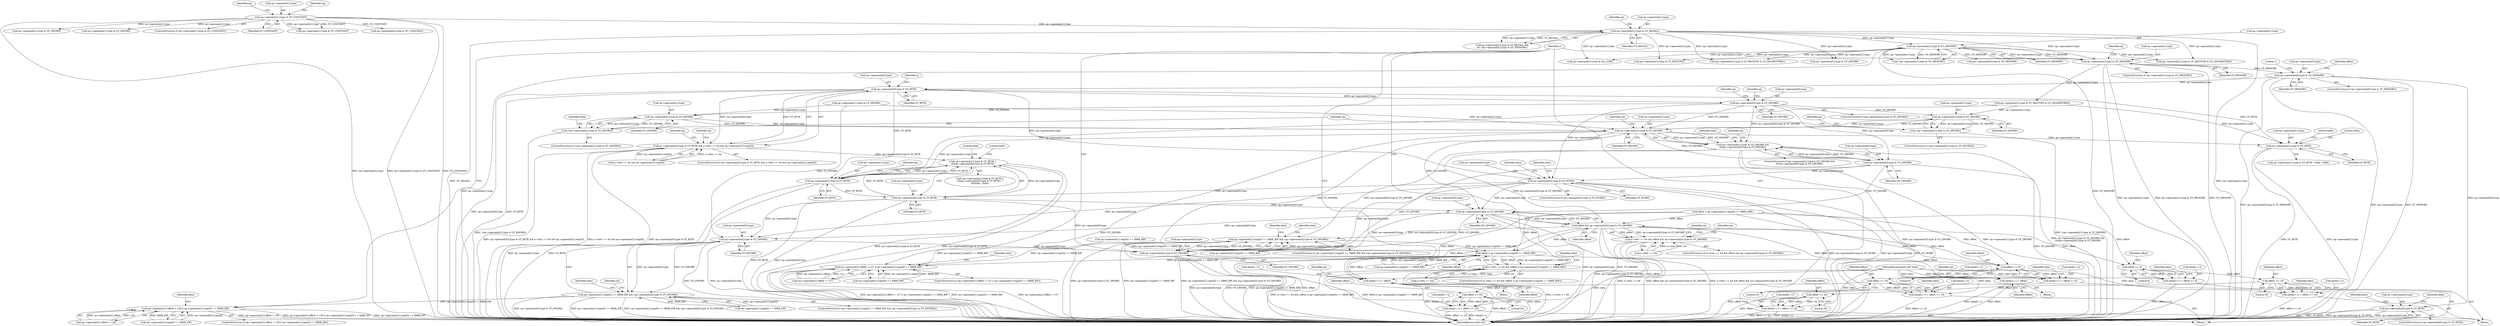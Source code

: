 digraph "0_radare2_f17bfd9f1da05f30f23a4dd05e9d2363e1406948@API" {
"1001999" [label="(Call,op->operands[0].type & OT_MEMORY)"];
"1001988" [label="(Call,op->operands[1].type & OT_MEMORY)"];
"1001264" [label="(Call,op->operands[1].type & OT_MEMORY)"];
"1001254" [label="(Call,op->operands[1].type & OT_REGALL)"];
"1000132" [label="(Call,op->operands[1].type & OT_CONSTANT)"];
"1002066" [label="(Call,op->operands[0].type & OT_BYTE)"];
"1002163" [label="(Call,op->operands[0].type & OT_BYTE)"];
"1002162" [label="(Call,op->operands[0].type & OT_BYTE && a->bits == 64 && op->operands[1].regs[0])"];
"1002515" [label="(Call,op->operands[1].type & OT_BYTE ||\n\t\t\t\top->operands[0].type & OT_BYTE)"];
"1002361" [label="(Call,op->operands[0].type & OT_QWORD)"];
"1002373" [label="(Call,op->operands[1].type & OT_QWORD)"];
"1002372" [label="(Call,!(op->operands[1].type & OT_QWORD))"];
"1002448" [label="(Call,op->operands[1].type & OT_QWORD)"];
"1002447" [label="(Call,op->operands[1].type & OT_QWORD &&\n\t\t\t\top->operands[0].type & OT_QWORD)"];
"1002869" [label="(Call,offset && op->operands[0].type & OT_QWORD)"];
"1002863" [label="(Call,a->bits == 64 && offset && op->operands[0].type & OT_QWORD)"];
"1003004" [label="(Call,op->operands[1].regs[0] == X86R_RIP && (op->operands[0].type & OT_QWORD))"];
"1003147" [label="(Call,offset || op->operands[1].regs[0] == X86R_RIP)"];
"1003141" [label="(Call,a->bits == 64 && (offset || op->operands[1].regs[0] == X86R_RIP))"];
"1003161" [label="(Call,data[l++] = offset)"];
"1003168" [label="(Call,op->operands[1].offset > 127 || op->operands[1].regs[0] == X86R_RIP)"];
"1003195" [label="(Call,offset >> 8)"];
"1003190" [label="(Call,data[l++] = offset >> 8)"];
"1003203" [label="(Call,offset >> 16)"];
"1003198" [label="(Call,data[l++] = offset >> 16)"];
"1003211" [label="(Call,offset >> 24)"];
"1003206" [label="(Call,data[l++] = offset >> 24)"];
"1003086" [label="(Call,data[l++] = offset)"];
"1003120" [label="(Call,offset >> 8)"];
"1003115" [label="(Call,data[l++] = offset >> 8)"];
"1003128" [label="(Call,offset >> 16)"];
"1003123" [label="(Call,data[l++] = offset >> 16)"];
"1003136" [label="(Call,offset >> 24)"];
"1003131" [label="(Call,data[l++] = offset >> 24)"];
"1002457" [label="(Call,op->operands[0].type & OT_QWORD)"];
"1002474" [label="(Call,op->operands[0].type & OT_WORD)"];
"1002525" [label="(Call,op->operands[0].type & OT_BYTE)"];
"1002871" [label="(Call,op->operands[0].type & OT_QWORD)"];
"1002986" [label="(Call,op->operands[0].type & OT_DWORD)"];
"1002974" [label="(Call,op->operands[1].regs[0] == X86R_EIP && (op->operands[0].type & OT_DWORD))"];
"1003093" [label="(Call,op->operands[1].offset > 128 || op->operands[1].regs[0] == X86R_EIP)"];
"1003016" [label="(Call,op->operands[0].type & OT_QWORD)"];
"1002496" [label="(Call,op->operands[1].type & OT_BYTE)"];
"1002516" [label="(Call,op->operands[1].type & OT_BYTE)"];
"1002430" [label="(Call,op->operands[1].type & OT_QWORD)"];
"1002429" [label="(Call,!(op->operands[1].type & OT_QWORD))"];
"1003036" [label="(Identifier,data)"];
"1002474" [label="(Call,op->operands[0].type & OT_WORD)"];
"1003133" [label="(Identifier,data)"];
"1002447" [label="(Call,op->operands[1].type & OT_QWORD &&\n\t\t\t\top->operands[0].type & OT_QWORD)"];
"1002066" [label="(Call,op->operands[0].type & OT_BYTE)"];
"1003211" [label="(Call,offset >> 24)"];
"1002259" [label="(Identifier,op)"];
"1001528" [label="(Call,op->operands[1].type & OT_REGTYPE & OT_SEGMENTREG)"];
"1002475" [label="(Call,op->operands[0].type)"];
"1003016" [label="(Call,op->operands[0].type & OT_QWORD)"];
"1003161" [label="(Call,data[l++] = offset)"];
"1003166" [label="(Identifier,offset)"];
"1002831" [label="(Call,offset || op->operands[1].regs[0] == X86R_EBP)"];
"1002448" [label="(Call,op->operands[1].type & OT_QWORD)"];
"1002533" [label="(Identifier,OT_BYTE)"];
"1002506" [label="(Literal,0x8b)"];
"1002870" [label="(Identifier,offset)"];
"1003207" [label="(Call,data[l++])"];
"1003087" [label="(Call,data[l++])"];
"1003208" [label="(Identifier,data)"];
"1002007" [label="(Identifier,OT_MEMORY)"];
"1002994" [label="(Identifier,OT_DWORD)"];
"1002534" [label="(Literal,0x8a)"];
"1003005" [label="(Call,op->operands[1].regs[0] == X86R_RIP)"];
"1003093" [label="(Call,op->operands[1].offset > 128 || op->operands[1].regs[0] == X86R_EIP)"];
"1003189" [label="(Block,)"];
"1002377" [label="(Identifier,op)"];
"1002535" [label="(Literal,0x8b)"];
"1002505" [label="(Literal,0x8a)"];
"1002373" [label="(Call,op->operands[1].type & OT_QWORD)"];
"1003086" [label="(Call,data[l++] = offset)"];
"1001987" [label="(ControlStructure,if (op->operands[1].type & OT_MEMORY))"];
"1002864" [label="(Call,a->bits == 64)"];
"1000132" [label="(Call,op->operands[1].type & OT_CONSTANT)"];
"1003199" [label="(Call,data[l++])"];
"1003092" [label="(ControlStructure,if (op->operands[1].offset > 128 || op->operands[1].regs[0] == X86R_EIP))"];
"1002511" [label="(Identifier,data)"];
"1002430" [label="(Call,op->operands[1].type & OT_QWORD)"];
"1002871" [label="(Call,op->operands[0].type & OT_QWORD)"];
"1001394" [label="(Call,op->operands[1].type & OT_QWORD)"];
"1003028" [label="(Identifier,data)"];
"1003122" [label="(Literal,8)"];
"1003120" [label="(Call,offset >> 8)"];
"1002465" [label="(Identifier,OT_QWORD)"];
"1002163" [label="(Call,op->operands[0].type & OT_BYTE)"];
"1001268" [label="(Identifier,op)"];
"1003149" [label="(Call,op->operands[1].regs[0] == X86R_RIP)"];
"1003116" [label="(Call,data[l++])"];
"1001275" [label="(Call,op->operands[0].type & OT_CONSTANT)"];
"1002389" [label="(Identifier,op)"];
"1003132" [label="(Call,data[l++])"];
"1003216" [label="(MethodReturn,static int)"];
"1003160" [label="(Block,)"];
"1002161" [label="(ControlStructure,if (op->operands[0].type & OT_BYTE && a->bits == 64 && op->operands[1].regs[0]))"];
"1002495" [label="(Call,op->operands[1].type & OT_BYTE ? 0x8a : 0x8b)"];
"1002458" [label="(Call,op->operands[0].type)"];
"1002526" [label="(Call,op->operands[0].type)"];
"1003137" [label="(Identifier,offset)"];
"1003130" [label="(Literal,16)"];
"1002496" [label="(Call,op->operands[1].type & OT_BYTE)"];
"1001265" [label="(Call,op->operands[1].type)"];
"1002164" [label="(Call,op->operands[0].type)"];
"1002482" [label="(Identifier,OT_WORD)"];
"1002429" [label="(Call,!(op->operands[1].type & OT_QWORD))"];
"1002074" [label="(Identifier,OT_BYTE)"];
"1002171" [label="(Identifier,OT_BYTE)"];
"1002172" [label="(Call,a->bits == 64 && op->operands[1].regs[0])"];
"1002469" [label="(Identifier,data)"];
"1002360" [label="(ControlStructure,if (op->operands[0].type & OT_QWORD))"];
"1002986" [label="(Call,op->operands[0].type & OT_DWORD)"];
"1002515" [label="(Call,op->operands[1].type & OT_BYTE ||\n\t\t\t\top->operands[0].type & OT_BYTE)"];
"1003197" [label="(Literal,8)"];
"1002442" [label="(Identifier,data)"];
"1002486" [label="(Identifier,data)"];
"1002438" [label="(Identifier,OT_QWORD)"];
"1002067" [label="(Call,op->operands[0].type)"];
"1002882" [label="(Call,op->operands[1].regs[0] == X86R_RIP)"];
"1001996" [label="(Identifier,OT_MEMORY)"];
"1002457" [label="(Call,op->operands[0].type & OT_QWORD)"];
"1003167" [label="(ControlStructure,if (op->operands[1].offset > 127 || op->operands[1].regs[0] == X86R_RIP))"];
"1002998" [label="(Identifier,data)"];
"1001263" [label="(Call,!(op->operands[1].type & OT_MEMORY))"];
"1001989" [label="(Call,op->operands[1].type)"];
"1002887" [label="(Identifier,op)"];
"1002415" [label="(Identifier,op)"];
"1002525" [label="(Call,op->operands[0].type & OT_BYTE)"];
"1003010" [label="(Identifier,op)"];
"1003168" [label="(Call,op->operands[1].offset > 127 || op->operands[1].regs[0] == X86R_RIP)"];
"1000226" [label="(Call,op->operands[1].type & OT_QWORD)"];
"1002003" [label="(Identifier,op)"];
"1000361" [label="(Call,op->operands[1].type & OT_QWORD)"];
"1002975" [label="(Call,op->operands[1].regs[0] == X86R_EIP)"];
"1003128" [label="(Call,offset >> 16)"];
"1002381" [label="(Identifier,OT_QWORD)"];
"1002255" [label="(Call,op->operands[1].type & OT_REGTYPE & OT_SEGMENTREG)"];
"1003212" [label="(Identifier,offset)"];
"1002478" [label="(Identifier,op)"];
"1001998" [label="(ControlStructure,if (op->operands[0].type & OT_MEMORY))"];
"1003205" [label="(Literal,16)"];
"1003142" [label="(Call,a->bits == 64)"];
"1001301" [label="(Call,op->operands[1].type & OT_REGTYPE & OT_SEGMENTREG)"];
"1003192" [label="(Identifier,data)"];
"1003198" [label="(Call,data[l++] = offset >> 16)"];
"1003190" [label="(Call,data[l++] = offset >> 8)"];
"1001999" [label="(Call,op->operands[0].type & OT_MEMORY)"];
"1002524" [label="(Identifier,OT_BYTE)"];
"1003114" [label="(Block,)"];
"1003098" [label="(Identifier,op)"];
"1001262" [label="(Identifier,OT_REGALL)"];
"1002862" [label="(ControlStructure,if (a->bits == 64 && offset && op->operands[0].type & OT_QWORD))"];
"1000104" [label="(MethodParameterIn,ut8 *data)"];
"1003131" [label="(Call,data[l++] = offset >> 24)"];
"1002516" [label="(Call,op->operands[1].type & OT_BYTE)"];
"1002517" [label="(Call,op->operands[1].type)"];
"1002879" [label="(Identifier,OT_QWORD)"];
"1002078" [label="(Identifier,data)"];
"1003162" [label="(Call,data[l++])"];
"1000147" [label="(Identifier,op)"];
"1001253" [label="(Call,op->operands[1].type & OT_REGALL &&\n\t\t\t !(op->operands[1].type & OT_MEMORY))"];
"1001254" [label="(Call,op->operands[1].type & OT_REGALL)"];
"1003121" [label="(Identifier,offset)"];
"1002987" [label="(Call,op->operands[0].type)"];
"1000133" [label="(Call,op->operands[1].type)"];
"1000131" [label="(ControlStructure,if (op->operands[1].type & OT_CONSTANT))"];
"1003103" [label="(Call,op->operands[1].regs[0] == X86R_EIP)"];
"1001264" [label="(Call,op->operands[1].type & OT_MEMORY)"];
"1003203" [label="(Call,offset >> 16)"];
"1002374" [label="(Call,op->operands[1].type)"];
"1002974" [label="(Call,op->operands[1].regs[0] == X86R_EIP && (op->operands[0].type & OT_DWORD))"];
"1002175" [label="(Identifier,a)"];
"1003147" [label="(Call,offset || op->operands[1].regs[0] == X86R_RIP)"];
"1002065" [label="(ControlStructure,if (op->operands[0].type & OT_BYTE))"];
"1003200" [label="(Identifier,data)"];
"1003141" [label="(Call,a->bits == 64 && (offset || op->operands[1].regs[0] == X86R_RIP))"];
"1003117" [label="(Identifier,data)"];
"1002195" [label="(Identifier,op)"];
"1003129" [label="(Identifier,offset)"];
"1001988" [label="(Call,op->operands[1].type & OT_MEMORY)"];
"1002514" [label="(Call,(op->operands[1].type & OT_BYTE ||\n\t\t\t\top->operands[0].type & OT_BYTE) ?\n\t\t\t\t0x8a : 0x8b)"];
"1002162" [label="(Call,op->operands[0].type & OT_BYTE && a->bits == 64 && op->operands[1].regs[0])"];
"1003091" [label="(Identifier,offset)"];
"1002369" [label="(Identifier,OT_QWORD)"];
"1002504" [label="(Identifier,OT_BYTE)"];
"1002456" [label="(Identifier,OT_QWORD)"];
"1003178" [label="(Call,op->operands[1].regs[0] == X86R_RIP)"];
"1003004" [label="(Call,op->operands[1].regs[0] == X86R_RIP && (op->operands[0].type & OT_QWORD))"];
"1003124" [label="(Call,data[l++])"];
"1002361" [label="(Call,op->operands[0].type & OT_QWORD)"];
"1003003" [label="(ControlStructure,if (op->operands[1].regs[0] == X86R_RIP && (op->operands[0].type & OT_QWORD)))"];
"1002411" [label="(Call,op->operands[1].type & OT_DWORD)"];
"1002980" [label="(Identifier,op)"];
"1002000" [label="(Call,op->operands[0].type)"];
"1003085" [label="(Block,)"];
"1003123" [label="(Call,data[l++] = offset >> 16)"];
"1002473" [label="(ControlStructure,if (op->operands[0].type & OT_WORD))"];
"1002086" [label="(Identifier,data)"];
"1003140" [label="(ControlStructure,if (a->bits == 64 && (offset || op->operands[1].regs[0] == X86R_RIP)))"];
"1001255" [label="(Call,op->operands[1].type)"];
"1002461" [label="(Identifier,op)"];
"1002428" [label="(ControlStructure,if (!(op->operands[1].type & OT_QWORD)))"];
"1001676" [label="(Call,op->operands[0].type & OT_MEMORY)"];
"1003215" [label="(Identifier,l)"];
"1003196" [label="(Identifier,offset)"];
"1002431" [label="(Call,op->operands[1].type)"];
"1003125" [label="(Identifier,data)"];
"1003163" [label="(Identifier,data)"];
"1003206" [label="(Call,data[l++] = offset >> 24)"];
"1003138" [label="(Literal,24)"];
"1003213" [label="(Literal,24)"];
"1001272" [label="(Identifier,OT_MEMORY)"];
"1002372" [label="(Call,!(op->operands[1].type & OT_QWORD))"];
"1000140" [label="(Identifier,OT_CONSTANT)"];
"1003204" [label="(Identifier,offset)"];
"1002872" [label="(Call,op->operands[0].type)"];
"1002013" [label="(Identifier,offset)"];
"1002362" [label="(Call,op->operands[0].type)"];
"1002863" [label="(Call,a->bits == 64 && offset && op->operands[0].type & OT_QWORD)"];
"1003173" [label="(Identifier,op)"];
"1002497" [label="(Call,op->operands[1].type)"];
"1002446" [label="(ControlStructure,if (op->operands[1].type & OT_QWORD &&\n\t\t\t\top->operands[0].type & OT_QWORD))"];
"1002011" [label="(Literal,1)"];
"1003115" [label="(Call,data[l++] = offset >> 8)"];
"1002869" [label="(Call,offset && op->operands[0].type & OT_QWORD)"];
"1002452" [label="(Identifier,op)"];
"1003191" [label="(Call,data[l++])"];
"1003024" [label="(Identifier,OT_QWORD)"];
"1002449" [label="(Call,op->operands[1].type)"];
"1003094" [label="(Call,op->operands[1].offset > 128)"];
"1001258" [label="(Identifier,op)"];
"1002973" [label="(ControlStructure,if (op->operands[1].regs[0] == X86R_EIP && (op->operands[0].type & OT_DWORD)))"];
"1003148" [label="(Identifier,offset)"];
"1003169" [label="(Call,op->operands[1].offset > 127)"];
"1003136" [label="(Call,offset >> 24)"];
"1003017" [label="(Call,op->operands[0].type)"];
"1002529" [label="(Identifier,op)"];
"1001349" [label="(Call,op->operands[1].type & ALL_SIZE)"];
"1000239" [label="(Call,op->operands[1].type & OT_CONSTANT)"];
"1002371" [label="(ControlStructure,if (!(op->operands[1].type & OT_QWORD)))"];
"1001327" [label="(Call,op->operands[1].type & OT_REGTYPE)"];
"1003195" [label="(Call,offset >> 8)"];
"1001999" -> "1001998"  [label="AST: "];
"1001999" -> "1002007"  [label="CFG: "];
"1002000" -> "1001999"  [label="AST: "];
"1002007" -> "1001999"  [label="AST: "];
"1002011" -> "1001999"  [label="CFG: "];
"1002013" -> "1001999"  [label="CFG: "];
"1001999" -> "1003216"  [label="DDG: OT_MEMORY"];
"1001999" -> "1003216"  [label="DDG: op->operands[0].type & OT_MEMORY"];
"1001999" -> "1003216"  [label="DDG: op->operands[0].type"];
"1001988" -> "1001999"  [label="DDG: OT_MEMORY"];
"1001999" -> "1002066"  [label="DDG: op->operands[0].type"];
"1001999" -> "1002163"  [label="DDG: op->operands[0].type"];
"1001988" -> "1001987"  [label="AST: "];
"1001988" -> "1001996"  [label="CFG: "];
"1001989" -> "1001988"  [label="AST: "];
"1001996" -> "1001988"  [label="AST: "];
"1002003" -> "1001988"  [label="CFG: "];
"1003215" -> "1001988"  [label="CFG: "];
"1001988" -> "1003216"  [label="DDG: op->operands[1].type"];
"1001988" -> "1003216"  [label="DDG: op->operands[1].type & OT_MEMORY"];
"1001988" -> "1003216"  [label="DDG: OT_MEMORY"];
"1001264" -> "1001988"  [label="DDG: op->operands[1].type"];
"1001264" -> "1001988"  [label="DDG: OT_MEMORY"];
"1001254" -> "1001988"  [label="DDG: op->operands[1].type"];
"1001988" -> "1002255"  [label="DDG: op->operands[1].type"];
"1001264" -> "1001263"  [label="AST: "];
"1001264" -> "1001272"  [label="CFG: "];
"1001265" -> "1001264"  [label="AST: "];
"1001272" -> "1001264"  [label="AST: "];
"1001263" -> "1001264"  [label="CFG: "];
"1001264" -> "1003216"  [label="DDG: op->operands[1].type"];
"1001264" -> "1003216"  [label="DDG: OT_MEMORY"];
"1001264" -> "1001263"  [label="DDG: op->operands[1].type"];
"1001264" -> "1001263"  [label="DDG: OT_MEMORY"];
"1001254" -> "1001264"  [label="DDG: op->operands[1].type"];
"1001264" -> "1001301"  [label="DDG: op->operands[1].type"];
"1001264" -> "1001327"  [label="DDG: op->operands[1].type"];
"1001264" -> "1001349"  [label="DDG: op->operands[1].type"];
"1001264" -> "1001394"  [label="DDG: op->operands[1].type"];
"1001264" -> "1001528"  [label="DDG: op->operands[1].type"];
"1001264" -> "1001676"  [label="DDG: OT_MEMORY"];
"1001254" -> "1001253"  [label="AST: "];
"1001254" -> "1001262"  [label="CFG: "];
"1001255" -> "1001254"  [label="AST: "];
"1001262" -> "1001254"  [label="AST: "];
"1001268" -> "1001254"  [label="CFG: "];
"1001253" -> "1001254"  [label="CFG: "];
"1001254" -> "1003216"  [label="DDG: OT_REGALL"];
"1001254" -> "1003216"  [label="DDG: op->operands[1].type"];
"1001254" -> "1001253"  [label="DDG: op->operands[1].type"];
"1001254" -> "1001253"  [label="DDG: OT_REGALL"];
"1000132" -> "1001254"  [label="DDG: op->operands[1].type"];
"1001254" -> "1001301"  [label="DDG: op->operands[1].type"];
"1001254" -> "1001327"  [label="DDG: op->operands[1].type"];
"1001254" -> "1001349"  [label="DDG: op->operands[1].type"];
"1001254" -> "1001394"  [label="DDG: op->operands[1].type"];
"1001254" -> "1001528"  [label="DDG: op->operands[1].type"];
"1000132" -> "1000131"  [label="AST: "];
"1000132" -> "1000140"  [label="CFG: "];
"1000133" -> "1000132"  [label="AST: "];
"1000140" -> "1000132"  [label="AST: "];
"1000147" -> "1000132"  [label="CFG: "];
"1001258" -> "1000132"  [label="CFG: "];
"1000132" -> "1003216"  [label="DDG: op->operands[1].type & OT_CONSTANT"];
"1000132" -> "1003216"  [label="DDG: OT_CONSTANT"];
"1000132" -> "1003216"  [label="DDG: op->operands[1].type"];
"1000132" -> "1000226"  [label="DDG: op->operands[1].type"];
"1000132" -> "1000239"  [label="DDG: op->operands[1].type"];
"1000132" -> "1000239"  [label="DDG: OT_CONSTANT"];
"1000132" -> "1000361"  [label="DDG: op->operands[1].type"];
"1000132" -> "1001275"  [label="DDG: OT_CONSTANT"];
"1002066" -> "1002065"  [label="AST: "];
"1002066" -> "1002074"  [label="CFG: "];
"1002067" -> "1002066"  [label="AST: "];
"1002074" -> "1002066"  [label="AST: "];
"1002078" -> "1002066"  [label="CFG: "];
"1002086" -> "1002066"  [label="CFG: "];
"1002066" -> "1003216"  [label="DDG: op->operands[0].type"];
"1002066" -> "1003216"  [label="DDG: OT_BYTE"];
"1002066" -> "1003216"  [label="DDG: op->operands[0].type & OT_BYTE"];
"1002163" -> "1002162"  [label="AST: "];
"1002163" -> "1002171"  [label="CFG: "];
"1002164" -> "1002163"  [label="AST: "];
"1002171" -> "1002163"  [label="AST: "];
"1002175" -> "1002163"  [label="CFG: "];
"1002162" -> "1002163"  [label="CFG: "];
"1002163" -> "1003216"  [label="DDG: OT_BYTE"];
"1002163" -> "1003216"  [label="DDG: op->operands[0].type"];
"1002163" -> "1002162"  [label="DDG: op->operands[0].type"];
"1002163" -> "1002162"  [label="DDG: OT_BYTE"];
"1002163" -> "1002361"  [label="DDG: op->operands[0].type"];
"1002163" -> "1002474"  [label="DDG: op->operands[0].type"];
"1002163" -> "1002496"  [label="DDG: OT_BYTE"];
"1002163" -> "1002516"  [label="DDG: OT_BYTE"];
"1002162" -> "1002161"  [label="AST: "];
"1002162" -> "1002172"  [label="CFG: "];
"1002172" -> "1002162"  [label="AST: "];
"1002195" -> "1002162"  [label="CFG: "];
"1002259" -> "1002162"  [label="CFG: "];
"1002162" -> "1003216"  [label="DDG: op->operands[0].type & OT_BYTE && a->bits == 64 && op->operands[1].regs[0]"];
"1002162" -> "1003216"  [label="DDG: a->bits == 64 && op->operands[1].regs[0]"];
"1002162" -> "1003216"  [label="DDG: op->operands[0].type & OT_BYTE"];
"1002172" -> "1002162"  [label="DDG: a->bits == 64"];
"1002172" -> "1002162"  [label="DDG: op->operands[1].regs[0]"];
"1002162" -> "1002515"  [label="DDG: op->operands[0].type & OT_BYTE"];
"1002515" -> "1002514"  [label="AST: "];
"1002515" -> "1002516"  [label="CFG: "];
"1002515" -> "1002525"  [label="CFG: "];
"1002516" -> "1002515"  [label="AST: "];
"1002525" -> "1002515"  [label="AST: "];
"1002534" -> "1002515"  [label="CFG: "];
"1002535" -> "1002515"  [label="CFG: "];
"1002515" -> "1003216"  [label="DDG: op->operands[1].type & OT_BYTE"];
"1002515" -> "1003216"  [label="DDG: op->operands[0].type & OT_BYTE"];
"1002516" -> "1002515"  [label="DDG: op->operands[1].type"];
"1002516" -> "1002515"  [label="DDG: OT_BYTE"];
"1002525" -> "1002515"  [label="DDG: op->operands[0].type"];
"1002525" -> "1002515"  [label="DDG: OT_BYTE"];
"1002361" -> "1002360"  [label="AST: "];
"1002361" -> "1002369"  [label="CFG: "];
"1002362" -> "1002361"  [label="AST: "];
"1002369" -> "1002361"  [label="AST: "];
"1002377" -> "1002361"  [label="CFG: "];
"1002415" -> "1002361"  [label="CFG: "];
"1002361" -> "1002373"  [label="DDG: OT_QWORD"];
"1002361" -> "1002430"  [label="DDG: OT_QWORD"];
"1002361" -> "1002448"  [label="DDG: OT_QWORD"];
"1002361" -> "1002447"  [label="DDG: op->operands[0].type & OT_QWORD"];
"1002361" -> "1002457"  [label="DDG: op->operands[0].type"];
"1002361" -> "1002474"  [label="DDG: op->operands[0].type"];
"1002373" -> "1002372"  [label="AST: "];
"1002373" -> "1002381"  [label="CFG: "];
"1002374" -> "1002373"  [label="AST: "];
"1002381" -> "1002373"  [label="AST: "];
"1002372" -> "1002373"  [label="CFG: "];
"1002373" -> "1002372"  [label="DDG: op->operands[1].type"];
"1002373" -> "1002372"  [label="DDG: OT_QWORD"];
"1002255" -> "1002373"  [label="DDG: op->operands[1].type"];
"1002373" -> "1002448"  [label="DDG: op->operands[1].type"];
"1002373" -> "1002448"  [label="DDG: OT_QWORD"];
"1002372" -> "1002371"  [label="AST: "];
"1002389" -> "1002372"  [label="CFG: "];
"1002452" -> "1002372"  [label="CFG: "];
"1002372" -> "1003216"  [label="DDG: !(op->operands[1].type & OT_QWORD)"];
"1002448" -> "1002447"  [label="AST: "];
"1002448" -> "1002456"  [label="CFG: "];
"1002449" -> "1002448"  [label="AST: "];
"1002456" -> "1002448"  [label="AST: "];
"1002461" -> "1002448"  [label="CFG: "];
"1002447" -> "1002448"  [label="CFG: "];
"1002448" -> "1003216"  [label="DDG: OT_QWORD"];
"1002448" -> "1002447"  [label="DDG: op->operands[1].type"];
"1002448" -> "1002447"  [label="DDG: OT_QWORD"];
"1002430" -> "1002448"  [label="DDG: op->operands[1].type"];
"1002430" -> "1002448"  [label="DDG: OT_QWORD"];
"1002411" -> "1002448"  [label="DDG: op->operands[1].type"];
"1002448" -> "1002457"  [label="DDG: OT_QWORD"];
"1002448" -> "1002496"  [label="DDG: op->operands[1].type"];
"1002448" -> "1002516"  [label="DDG: op->operands[1].type"];
"1002448" -> "1002871"  [label="DDG: OT_QWORD"];
"1002448" -> "1003016"  [label="DDG: OT_QWORD"];
"1002447" -> "1002446"  [label="AST: "];
"1002447" -> "1002457"  [label="CFG: "];
"1002457" -> "1002447"  [label="AST: "];
"1002469" -> "1002447"  [label="CFG: "];
"1002478" -> "1002447"  [label="CFG: "];
"1002447" -> "1003216"  [label="DDG: op->operands[0].type & OT_QWORD"];
"1002447" -> "1003216"  [label="DDG: op->operands[1].type & OT_QWORD"];
"1002447" -> "1003216"  [label="DDG: op->operands[1].type & OT_QWORD &&\n\t\t\t\top->operands[0].type & OT_QWORD"];
"1002457" -> "1002447"  [label="DDG: op->operands[0].type"];
"1002457" -> "1002447"  [label="DDG: OT_QWORD"];
"1002447" -> "1002869"  [label="DDG: op->operands[0].type & OT_QWORD"];
"1002447" -> "1003004"  [label="DDG: op->operands[0].type & OT_QWORD"];
"1002869" -> "1002863"  [label="AST: "];
"1002869" -> "1002870"  [label="CFG: "];
"1002869" -> "1002871"  [label="CFG: "];
"1002870" -> "1002869"  [label="AST: "];
"1002871" -> "1002869"  [label="AST: "];
"1002863" -> "1002869"  [label="CFG: "];
"1002869" -> "1003216"  [label="DDG: op->operands[0].type & OT_QWORD"];
"1002869" -> "1003216"  [label="DDG: offset"];
"1002869" -> "1002863"  [label="DDG: offset"];
"1002869" -> "1002863"  [label="DDG: op->operands[0].type & OT_QWORD"];
"1002831" -> "1002869"  [label="DDG: offset"];
"1002871" -> "1002869"  [label="DDG: op->operands[0].type"];
"1002871" -> "1002869"  [label="DDG: OT_QWORD"];
"1002869" -> "1003004"  [label="DDG: op->operands[0].type & OT_QWORD"];
"1002869" -> "1003086"  [label="DDG: offset"];
"1002869" -> "1003120"  [label="DDG: offset"];
"1002869" -> "1003147"  [label="DDG: offset"];
"1002869" -> "1003161"  [label="DDG: offset"];
"1002869" -> "1003195"  [label="DDG: offset"];
"1002863" -> "1002862"  [label="AST: "];
"1002863" -> "1002864"  [label="CFG: "];
"1002864" -> "1002863"  [label="AST: "];
"1002887" -> "1002863"  [label="CFG: "];
"1002980" -> "1002863"  [label="CFG: "];
"1002863" -> "1003216"  [label="DDG: a->bits == 64"];
"1002863" -> "1003216"  [label="DDG: offset && op->operands[0].type & OT_QWORD"];
"1002863" -> "1003216"  [label="DDG: a->bits == 64 && offset && op->operands[0].type & OT_QWORD"];
"1002864" -> "1002863"  [label="DDG: a->bits"];
"1002864" -> "1002863"  [label="DDG: 64"];
"1003004" -> "1003003"  [label="AST: "];
"1003004" -> "1003005"  [label="CFG: "];
"1003004" -> "1003016"  [label="CFG: "];
"1003005" -> "1003004"  [label="AST: "];
"1003016" -> "1003004"  [label="AST: "];
"1003028" -> "1003004"  [label="CFG: "];
"1003036" -> "1003004"  [label="CFG: "];
"1003004" -> "1003216"  [label="DDG: op->operands[1].regs[0] == X86R_RIP && (op->operands[0].type & OT_QWORD)"];
"1003004" -> "1003216"  [label="DDG: op->operands[0].type & OT_QWORD"];
"1003004" -> "1003216"  [label="DDG: op->operands[1].regs[0] == X86R_RIP"];
"1003005" -> "1003004"  [label="DDG: op->operands[1].regs[0]"];
"1003005" -> "1003004"  [label="DDG: X86R_RIP"];
"1003016" -> "1003004"  [label="DDG: op->operands[0].type"];
"1003016" -> "1003004"  [label="DDG: OT_QWORD"];
"1003004" -> "1003147"  [label="DDG: op->operands[1].regs[0] == X86R_RIP"];
"1003004" -> "1003168"  [label="DDG: op->operands[1].regs[0] == X86R_RIP"];
"1003147" -> "1003141"  [label="AST: "];
"1003147" -> "1003148"  [label="CFG: "];
"1003147" -> "1003149"  [label="CFG: "];
"1003148" -> "1003147"  [label="AST: "];
"1003149" -> "1003147"  [label="AST: "];
"1003141" -> "1003147"  [label="CFG: "];
"1003147" -> "1003216"  [label="DDG: op->operands[1].regs[0] == X86R_RIP"];
"1003147" -> "1003216"  [label="DDG: offset"];
"1003147" -> "1003141"  [label="DDG: offset"];
"1003147" -> "1003141"  [label="DDG: op->operands[1].regs[0] == X86R_RIP"];
"1002831" -> "1003147"  [label="DDG: offset"];
"1003149" -> "1003147"  [label="DDG: op->operands[1].regs[0]"];
"1003149" -> "1003147"  [label="DDG: X86R_RIP"];
"1002882" -> "1003147"  [label="DDG: op->operands[1].regs[0] == X86R_RIP"];
"1003147" -> "1003161"  [label="DDG: offset"];
"1003147" -> "1003168"  [label="DDG: op->operands[1].regs[0] == X86R_RIP"];
"1003147" -> "1003195"  [label="DDG: offset"];
"1003141" -> "1003140"  [label="AST: "];
"1003141" -> "1003142"  [label="CFG: "];
"1003142" -> "1003141"  [label="AST: "];
"1003163" -> "1003141"  [label="CFG: "];
"1003215" -> "1003141"  [label="CFG: "];
"1003141" -> "1003216"  [label="DDG: a->bits == 64 && (offset || op->operands[1].regs[0] == X86R_RIP)"];
"1003141" -> "1003216"  [label="DDG: offset || op->operands[1].regs[0] == X86R_RIP"];
"1003141" -> "1003216"  [label="DDG: a->bits == 64"];
"1003142" -> "1003141"  [label="DDG: a->bits"];
"1003142" -> "1003141"  [label="DDG: 64"];
"1003161" -> "1003160"  [label="AST: "];
"1003161" -> "1003166"  [label="CFG: "];
"1003162" -> "1003161"  [label="AST: "];
"1003166" -> "1003161"  [label="AST: "];
"1003173" -> "1003161"  [label="CFG: "];
"1003161" -> "1003216"  [label="DDG: data[l++]"];
"1003161" -> "1003216"  [label="DDG: offset"];
"1002831" -> "1003161"  [label="DDG: offset"];
"1000104" -> "1003161"  [label="DDG: data"];
"1003168" -> "1003167"  [label="AST: "];
"1003168" -> "1003169"  [label="CFG: "];
"1003168" -> "1003178"  [label="CFG: "];
"1003169" -> "1003168"  [label="AST: "];
"1003178" -> "1003168"  [label="AST: "];
"1003192" -> "1003168"  [label="CFG: "];
"1003215" -> "1003168"  [label="CFG: "];
"1003168" -> "1003216"  [label="DDG: op->operands[1].offset > 127"];
"1003168" -> "1003216"  [label="DDG: op->operands[1].offset > 127 || op->operands[1].regs[0] == X86R_RIP"];
"1003168" -> "1003216"  [label="DDG: op->operands[1].regs[0] == X86R_RIP"];
"1003169" -> "1003168"  [label="DDG: op->operands[1].offset"];
"1003169" -> "1003168"  [label="DDG: 127"];
"1002882" -> "1003168"  [label="DDG: op->operands[1].regs[0] == X86R_RIP"];
"1003178" -> "1003168"  [label="DDG: op->operands[1].regs[0]"];
"1003178" -> "1003168"  [label="DDG: X86R_RIP"];
"1003195" -> "1003190"  [label="AST: "];
"1003195" -> "1003197"  [label="CFG: "];
"1003196" -> "1003195"  [label="AST: "];
"1003197" -> "1003195"  [label="AST: "];
"1003190" -> "1003195"  [label="CFG: "];
"1003195" -> "1003190"  [label="DDG: offset"];
"1003195" -> "1003190"  [label="DDG: 8"];
"1002831" -> "1003195"  [label="DDG: offset"];
"1003195" -> "1003203"  [label="DDG: offset"];
"1003190" -> "1003189"  [label="AST: "];
"1003191" -> "1003190"  [label="AST: "];
"1003200" -> "1003190"  [label="CFG: "];
"1003190" -> "1003216"  [label="DDG: offset >> 8"];
"1000104" -> "1003190"  [label="DDG: data"];
"1003203" -> "1003198"  [label="AST: "];
"1003203" -> "1003205"  [label="CFG: "];
"1003204" -> "1003203"  [label="AST: "];
"1003205" -> "1003203"  [label="AST: "];
"1003198" -> "1003203"  [label="CFG: "];
"1003203" -> "1003198"  [label="DDG: offset"];
"1003203" -> "1003198"  [label="DDG: 16"];
"1003203" -> "1003211"  [label="DDG: offset"];
"1003198" -> "1003189"  [label="AST: "];
"1003199" -> "1003198"  [label="AST: "];
"1003208" -> "1003198"  [label="CFG: "];
"1003198" -> "1003216"  [label="DDG: offset >> 16"];
"1000104" -> "1003198"  [label="DDG: data"];
"1003211" -> "1003206"  [label="AST: "];
"1003211" -> "1003213"  [label="CFG: "];
"1003212" -> "1003211"  [label="AST: "];
"1003213" -> "1003211"  [label="AST: "];
"1003206" -> "1003211"  [label="CFG: "];
"1003211" -> "1003216"  [label="DDG: offset"];
"1003211" -> "1003206"  [label="DDG: offset"];
"1003211" -> "1003206"  [label="DDG: 24"];
"1003206" -> "1003189"  [label="AST: "];
"1003207" -> "1003206"  [label="AST: "];
"1003215" -> "1003206"  [label="CFG: "];
"1003206" -> "1003216"  [label="DDG: data[l++]"];
"1003206" -> "1003216"  [label="DDG: offset >> 24"];
"1000104" -> "1003206"  [label="DDG: data"];
"1003086" -> "1003085"  [label="AST: "];
"1003086" -> "1003091"  [label="CFG: "];
"1003087" -> "1003086"  [label="AST: "];
"1003091" -> "1003086"  [label="AST: "];
"1003098" -> "1003086"  [label="CFG: "];
"1003086" -> "1003216"  [label="DDG: data[l++]"];
"1003086" -> "1003216"  [label="DDG: offset"];
"1002831" -> "1003086"  [label="DDG: offset"];
"1000104" -> "1003086"  [label="DDG: data"];
"1003120" -> "1003115"  [label="AST: "];
"1003120" -> "1003122"  [label="CFG: "];
"1003121" -> "1003120"  [label="AST: "];
"1003122" -> "1003120"  [label="AST: "];
"1003115" -> "1003120"  [label="CFG: "];
"1003120" -> "1003115"  [label="DDG: offset"];
"1003120" -> "1003115"  [label="DDG: 8"];
"1002831" -> "1003120"  [label="DDG: offset"];
"1003120" -> "1003128"  [label="DDG: offset"];
"1003115" -> "1003114"  [label="AST: "];
"1003116" -> "1003115"  [label="AST: "];
"1003125" -> "1003115"  [label="CFG: "];
"1003115" -> "1003216"  [label="DDG: offset >> 8"];
"1000104" -> "1003115"  [label="DDG: data"];
"1003128" -> "1003123"  [label="AST: "];
"1003128" -> "1003130"  [label="CFG: "];
"1003129" -> "1003128"  [label="AST: "];
"1003130" -> "1003128"  [label="AST: "];
"1003123" -> "1003128"  [label="CFG: "];
"1003128" -> "1003123"  [label="DDG: offset"];
"1003128" -> "1003123"  [label="DDG: 16"];
"1003128" -> "1003136"  [label="DDG: offset"];
"1003123" -> "1003114"  [label="AST: "];
"1003124" -> "1003123"  [label="AST: "];
"1003133" -> "1003123"  [label="CFG: "];
"1003123" -> "1003216"  [label="DDG: offset >> 16"];
"1000104" -> "1003123"  [label="DDG: data"];
"1003136" -> "1003131"  [label="AST: "];
"1003136" -> "1003138"  [label="CFG: "];
"1003137" -> "1003136"  [label="AST: "];
"1003138" -> "1003136"  [label="AST: "];
"1003131" -> "1003136"  [label="CFG: "];
"1003136" -> "1003216"  [label="DDG: offset"];
"1003136" -> "1003131"  [label="DDG: offset"];
"1003136" -> "1003131"  [label="DDG: 24"];
"1003131" -> "1003114"  [label="AST: "];
"1003132" -> "1003131"  [label="AST: "];
"1003215" -> "1003131"  [label="CFG: "];
"1003131" -> "1003216"  [label="DDG: offset >> 24"];
"1003131" -> "1003216"  [label="DDG: data[l++]"];
"1000104" -> "1003131"  [label="DDG: data"];
"1002457" -> "1002465"  [label="CFG: "];
"1002458" -> "1002457"  [label="AST: "];
"1002465" -> "1002457"  [label="AST: "];
"1002457" -> "1003216"  [label="DDG: OT_QWORD"];
"1002457" -> "1002474"  [label="DDG: op->operands[0].type"];
"1002457" -> "1002871"  [label="DDG: OT_QWORD"];
"1002457" -> "1003016"  [label="DDG: OT_QWORD"];
"1002474" -> "1002473"  [label="AST: "];
"1002474" -> "1002482"  [label="CFG: "];
"1002475" -> "1002474"  [label="AST: "];
"1002482" -> "1002474"  [label="AST: "];
"1002486" -> "1002474"  [label="CFG: "];
"1002511" -> "1002474"  [label="CFG: "];
"1002474" -> "1003216"  [label="DDG: op->operands[0].type & OT_WORD"];
"1002474" -> "1003216"  [label="DDG: op->operands[0].type"];
"1002474" -> "1003216"  [label="DDG: OT_WORD"];
"1002474" -> "1002525"  [label="DDG: op->operands[0].type"];
"1002474" -> "1002871"  [label="DDG: op->operands[0].type"];
"1002474" -> "1002986"  [label="DDG: op->operands[0].type"];
"1002474" -> "1003016"  [label="DDG: op->operands[0].type"];
"1002525" -> "1002533"  [label="CFG: "];
"1002526" -> "1002525"  [label="AST: "];
"1002533" -> "1002525"  [label="AST: "];
"1002525" -> "1003216"  [label="DDG: OT_BYTE"];
"1002525" -> "1003216"  [label="DDG: op->operands[0].type"];
"1002516" -> "1002525"  [label="DDG: OT_BYTE"];
"1002525" -> "1002871"  [label="DDG: op->operands[0].type"];
"1002525" -> "1002986"  [label="DDG: op->operands[0].type"];
"1002525" -> "1003016"  [label="DDG: op->operands[0].type"];
"1002871" -> "1002879"  [label="CFG: "];
"1002872" -> "1002871"  [label="AST: "];
"1002879" -> "1002871"  [label="AST: "];
"1002871" -> "1003216"  [label="DDG: op->operands[0].type"];
"1002871" -> "1003216"  [label="DDG: OT_QWORD"];
"1002871" -> "1002986"  [label="DDG: op->operands[0].type"];
"1002871" -> "1003016"  [label="DDG: op->operands[0].type"];
"1002871" -> "1003016"  [label="DDG: OT_QWORD"];
"1002986" -> "1002974"  [label="AST: "];
"1002986" -> "1002994"  [label="CFG: "];
"1002987" -> "1002986"  [label="AST: "];
"1002994" -> "1002986"  [label="AST: "];
"1002974" -> "1002986"  [label="CFG: "];
"1002986" -> "1003216"  [label="DDG: OT_DWORD"];
"1002986" -> "1003216"  [label="DDG: op->operands[0].type"];
"1002986" -> "1002974"  [label="DDG: op->operands[0].type"];
"1002986" -> "1002974"  [label="DDG: OT_DWORD"];
"1002411" -> "1002986"  [label="DDG: OT_DWORD"];
"1002986" -> "1003016"  [label="DDG: op->operands[0].type"];
"1002974" -> "1002973"  [label="AST: "];
"1002974" -> "1002975"  [label="CFG: "];
"1002975" -> "1002974"  [label="AST: "];
"1002998" -> "1002974"  [label="CFG: "];
"1003010" -> "1002974"  [label="CFG: "];
"1002974" -> "1003216"  [label="DDG: op->operands[1].regs[0] == X86R_EIP && (op->operands[0].type & OT_DWORD)"];
"1002974" -> "1003216"  [label="DDG: op->operands[0].type & OT_DWORD"];
"1002974" -> "1003216"  [label="DDG: op->operands[1].regs[0] == X86R_EIP"];
"1002975" -> "1002974"  [label="DDG: op->operands[1].regs[0]"];
"1002975" -> "1002974"  [label="DDG: X86R_EIP"];
"1002974" -> "1003093"  [label="DDG: op->operands[1].regs[0] == X86R_EIP"];
"1003093" -> "1003092"  [label="AST: "];
"1003093" -> "1003094"  [label="CFG: "];
"1003093" -> "1003103"  [label="CFG: "];
"1003094" -> "1003093"  [label="AST: "];
"1003103" -> "1003093"  [label="AST: "];
"1003117" -> "1003093"  [label="CFG: "];
"1003215" -> "1003093"  [label="CFG: "];
"1003093" -> "1003216"  [label="DDG: op->operands[1].offset > 128"];
"1003093" -> "1003216"  [label="DDG: op->operands[1].offset > 128 || op->operands[1].regs[0] == X86R_EIP"];
"1003093" -> "1003216"  [label="DDG: op->operands[1].regs[0] == X86R_EIP"];
"1003094" -> "1003093"  [label="DDG: op->operands[1].offset"];
"1003094" -> "1003093"  [label="DDG: 128"];
"1003103" -> "1003093"  [label="DDG: op->operands[1].regs[0]"];
"1003103" -> "1003093"  [label="DDG: X86R_EIP"];
"1003016" -> "1003024"  [label="CFG: "];
"1003017" -> "1003016"  [label="AST: "];
"1003024" -> "1003016"  [label="AST: "];
"1003016" -> "1003216"  [label="DDG: op->operands[0].type"];
"1003016" -> "1003216"  [label="DDG: OT_QWORD"];
"1002496" -> "1002495"  [label="AST: "];
"1002496" -> "1002504"  [label="CFG: "];
"1002497" -> "1002496"  [label="AST: "];
"1002504" -> "1002496"  [label="AST: "];
"1002505" -> "1002496"  [label="CFG: "];
"1002506" -> "1002496"  [label="CFG: "];
"1002496" -> "1003216"  [label="DDG: op->operands[1].type"];
"1002496" -> "1003216"  [label="DDG: OT_BYTE"];
"1002255" -> "1002496"  [label="DDG: op->operands[1].type"];
"1002516" -> "1002524"  [label="CFG: "];
"1002517" -> "1002516"  [label="AST: "];
"1002524" -> "1002516"  [label="AST: "];
"1002529" -> "1002516"  [label="CFG: "];
"1002516" -> "1003216"  [label="DDG: OT_BYTE"];
"1002516" -> "1003216"  [label="DDG: op->operands[1].type"];
"1002255" -> "1002516"  [label="DDG: op->operands[1].type"];
"1002430" -> "1002429"  [label="AST: "];
"1002430" -> "1002438"  [label="CFG: "];
"1002431" -> "1002430"  [label="AST: "];
"1002438" -> "1002430"  [label="AST: "];
"1002429" -> "1002430"  [label="CFG: "];
"1002430" -> "1002429"  [label="DDG: op->operands[1].type"];
"1002430" -> "1002429"  [label="DDG: OT_QWORD"];
"1002411" -> "1002430"  [label="DDG: op->operands[1].type"];
"1002429" -> "1002428"  [label="AST: "];
"1002442" -> "1002429"  [label="CFG: "];
"1002452" -> "1002429"  [label="CFG: "];
"1002429" -> "1003216"  [label="DDG: !(op->operands[1].type & OT_QWORD)"];
}
